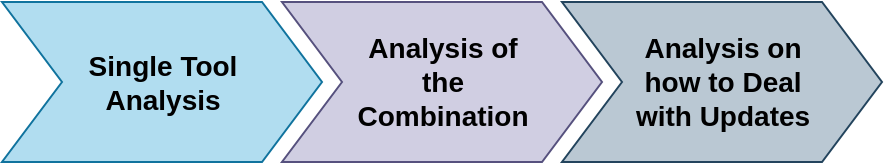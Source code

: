 <mxfile version="12.9.9" type="device"><diagram id="OWbqBMZun2cX7-r75240" name="Page-1"><mxGraphModel dx="1024" dy="592" grid="1" gridSize="10" guides="1" tooltips="1" connect="1" arrows="1" fold="1" page="1" pageScale="1" pageWidth="827" pageHeight="1169" math="0" shadow="0"><root><mxCell id="0"/><mxCell id="1" parent="0"/><mxCell id="1w1NMLrSU_ukwdQ_FSht-10" value="&lt;span style=&quot;font-size: 14px&quot;&gt;&lt;b&gt;Single Tool&lt;br&gt;Analysis&lt;br&gt;&lt;/b&gt;&lt;/span&gt;" style="html=1;shadow=0;dashed=0;align=center;verticalAlign=middle;shape=mxgraph.arrows2.arrow;dy=0;dx=30;notch=30;fillColor=#b1ddf0;strokeColor=#10739e;" parent="1" vertex="1"><mxGeometry x="180" y="480" width="160" height="80" as="geometry"/></mxCell><mxCell id="1w1NMLrSU_ukwdQ_FSht-11" value="&lt;span style=&quot;font-size: 14px&quot;&gt;&lt;b&gt;Analysis of&lt;br&gt;the&lt;br&gt;Combination&lt;br&gt;&lt;/b&gt;&lt;/span&gt;" style="html=1;shadow=0;dashed=0;align=center;verticalAlign=middle;shape=mxgraph.arrows2.arrow;dy=0;dx=30;notch=30;fillColor=#d0cee2;strokeColor=#56517e;" parent="1" vertex="1"><mxGeometry x="320" y="480" width="160" height="80" as="geometry"/></mxCell><mxCell id="1w1NMLrSU_ukwdQ_FSht-12" value="&lt;span style=&quot;font-size: 14px&quot;&gt;&lt;b&gt;Analysis on&lt;br&gt;how to Deal&lt;br&gt;with Updates&lt;br&gt;&lt;/b&gt;&lt;/span&gt;" style="html=1;shadow=0;dashed=0;align=center;verticalAlign=middle;shape=mxgraph.arrows2.arrow;dy=0;dx=30;notch=30;fillColor=#bac8d3;strokeColor=#23445d;" parent="1" vertex="1"><mxGeometry x="460" y="480" width="160" height="80" as="geometry"/></mxCell></root></mxGraphModel></diagram></mxfile>